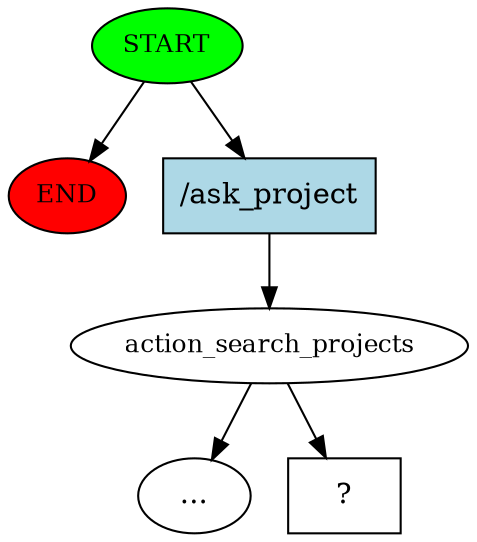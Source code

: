 digraph  {
0 [class="start active", fillcolor=green, fontsize=12, label=START, style=filled];
"-1" [class=end, fillcolor=red, fontsize=12, label=END, style=filled];
1 [class=active, fontsize=12, label=action_search_projects];
"-3" [class=ellipsis, label="..."];
3 [class="intent dashed active", label="  ?  ", shape=rect];
4 [class="intent active", fillcolor=lightblue, label="/ask_project", shape=rect, style=filled];
0 -> "-1"  [class="", key=NONE, label=""];
0 -> 4  [class=active, key=0];
1 -> "-3"  [class="", key=NONE, label=""];
1 -> 3  [class=active, key=NONE, label=""];
4 -> 1  [class=active, key=0];
}
